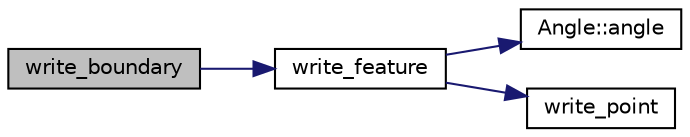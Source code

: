 digraph "write_boundary"
{
 // LATEX_PDF_SIZE
  edge [fontname="Helvetica",fontsize="10",labelfontname="Helvetica",labelfontsize="10"];
  node [fontname="Helvetica",fontsize="10",shape=record];
  rankdir="LR";
  Node1 [label="write_boundary",height=0.2,width=0.4,color="black", fillcolor="grey75", style="filled", fontcolor="black",tooltip=" "];
  Node1 -> Node2 [color="midnightblue",fontsize="10",style="solid",fontname="Helvetica"];
  Node2 [label="write_feature",height=0.2,width=0.4,color="black", fillcolor="white", style="filled",URL="$d6/d39/cs_8_c.html#a486bb8265f5a68a21b79ad5f7dcd16b7",tooltip=" "];
  Node2 -> Node3 [color="midnightblue",fontsize="10",style="solid",fontname="Helvetica"];
  Node3 [label="Angle::angle",height=0.2,width=0.4,color="black", fillcolor="white", style="filled",URL="$d2/d39/class_angle.html#aeaf5fb65710c144ceed0a9105347af3c",tooltip=" "];
  Node2 -> Node4 [color="midnightblue",fontsize="10",style="solid",fontname="Helvetica"];
  Node4 [label="write_point",height=0.2,width=0.4,color="black", fillcolor="white", style="filled",URL="$d6/d39/cs_8_c.html#a0f9481cfbe4b32ed1593b6b5096a92d1",tooltip=" "];
}
